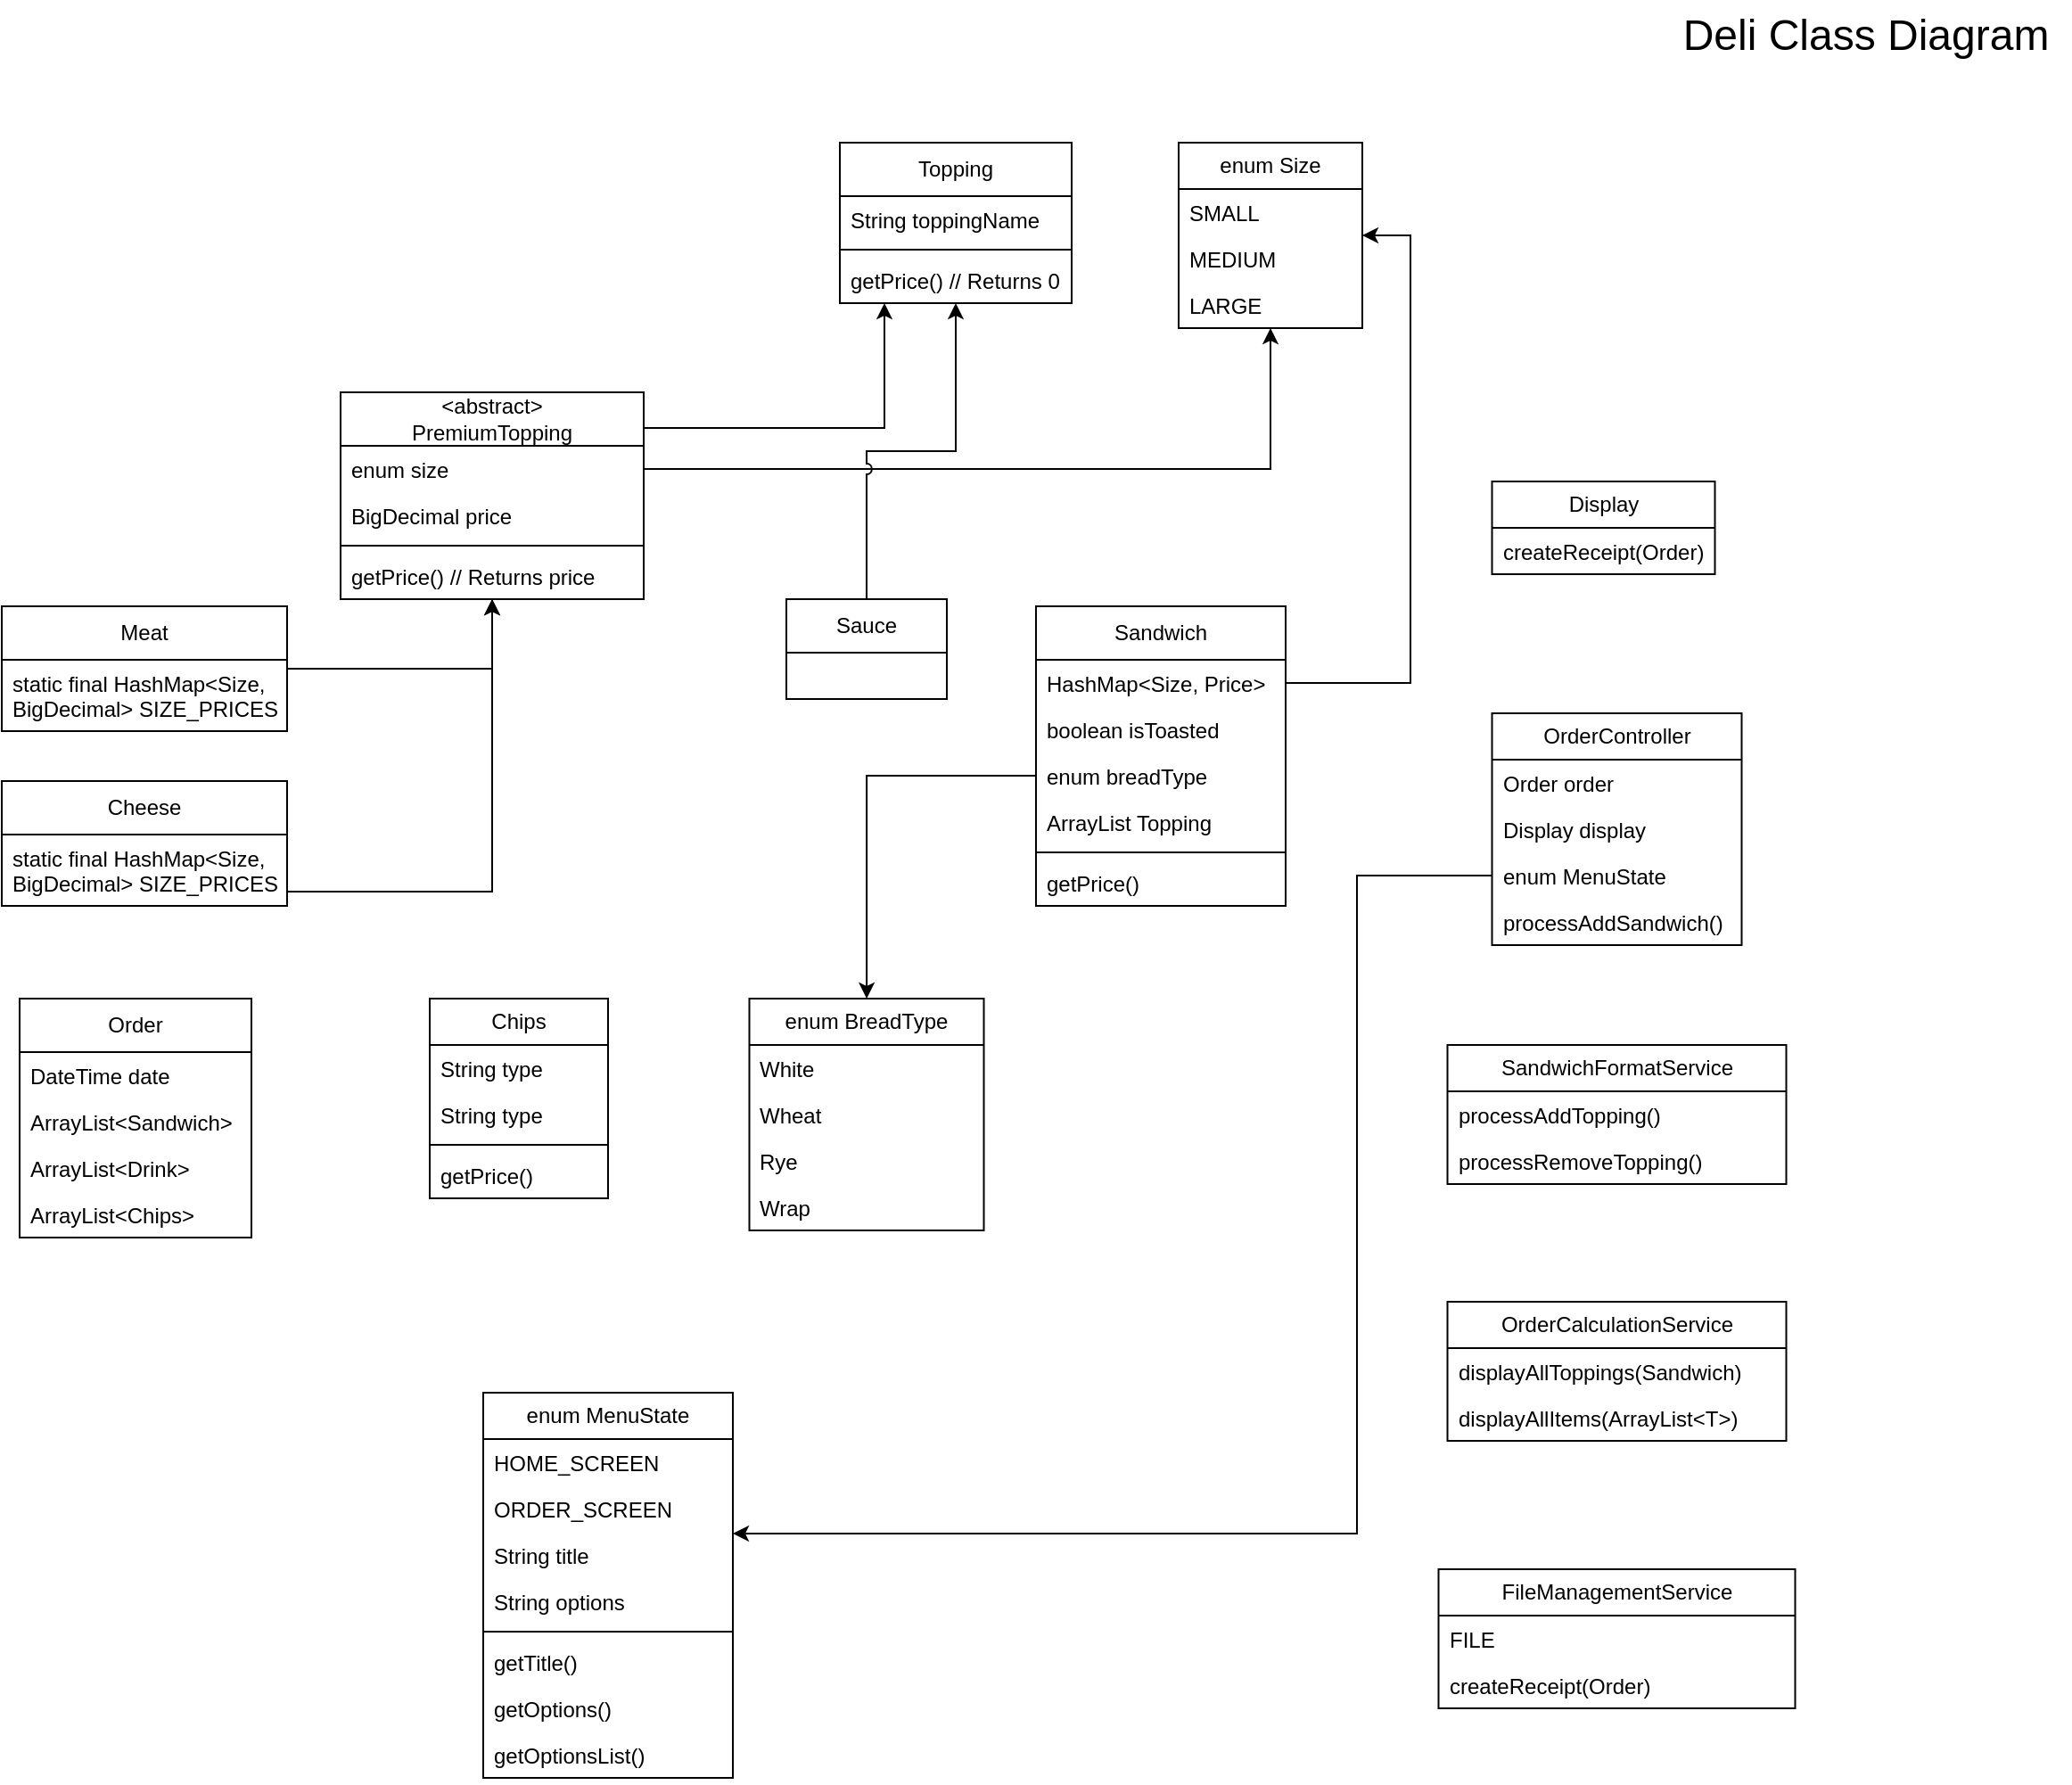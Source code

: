 <mxfile version="24.8.4">
  <diagram name="Page-1" id="uk5Gxl087Siz1Dc6DedR">
    <mxGraphModel dx="2643" dy="975" grid="1" gridSize="10" guides="1" tooltips="1" connect="1" arrows="1" fold="1" page="1" pageScale="1" pageWidth="850" pageHeight="1100" math="0" shadow="0">
      <root>
        <mxCell id="0" />
        <mxCell id="1" parent="0" />
        <mxCell id="WZzNKSZbZgupmr9AaLVP-10" value="Sandwich" style="swimlane;fontStyle=0;childLayout=stackLayout;horizontal=1;startSize=30;fillColor=none;horizontalStack=0;resizeParent=1;resizeParentMax=0;resizeLast=0;collapsible=1;marginBottom=0;whiteSpace=wrap;html=1;labelBackgroundColor=none;" parent="1" vertex="1">
          <mxGeometry x="-220" y="340" width="140" height="168" as="geometry" />
        </mxCell>
        <mxCell id="WZzNKSZbZgupmr9AaLVP-205" value="HashMap&amp;lt;Size, Price&amp;gt;" style="text;strokeColor=none;fillColor=none;align=left;verticalAlign=top;spacingLeft=4;spacingRight=4;overflow=hidden;rotatable=0;points=[[0,0.5],[1,0.5]];portConstraint=eastwest;whiteSpace=wrap;html=1;labelBackgroundColor=none;" parent="WZzNKSZbZgupmr9AaLVP-10" vertex="1">
          <mxGeometry y="30" width="140" height="26" as="geometry" />
        </mxCell>
        <mxCell id="WZzNKSZbZgupmr9AaLVP-64" value="boolean isToasted" style="text;strokeColor=none;fillColor=none;align=left;verticalAlign=top;spacingLeft=4;spacingRight=4;overflow=hidden;rotatable=0;points=[[0,0.5],[1,0.5]];portConstraint=eastwest;whiteSpace=wrap;html=1;labelBackgroundColor=none;" parent="WZzNKSZbZgupmr9AaLVP-10" vertex="1">
          <mxGeometry y="56" width="140" height="26" as="geometry" />
        </mxCell>
        <mxCell id="WZzNKSZbZgupmr9AaLVP-76" value="enum breadType" style="text;strokeColor=none;fillColor=none;align=left;verticalAlign=top;spacingLeft=4;spacingRight=4;overflow=hidden;rotatable=0;points=[[0,0.5],[1,0.5]];portConstraint=eastwest;whiteSpace=wrap;html=1;labelBackgroundColor=none;" parent="WZzNKSZbZgupmr9AaLVP-10" vertex="1">
          <mxGeometry y="82" width="140" height="26" as="geometry" />
        </mxCell>
        <mxCell id="WZzNKSZbZgupmr9AaLVP-12" value="ArrayList Topping" style="text;strokeColor=none;fillColor=none;align=left;verticalAlign=top;spacingLeft=4;spacingRight=4;overflow=hidden;rotatable=0;points=[[0,0.5],[1,0.5]];portConstraint=eastwest;whiteSpace=wrap;html=1;labelBackgroundColor=none;" parent="WZzNKSZbZgupmr9AaLVP-10" vertex="1">
          <mxGeometry y="108" width="140" height="26" as="geometry" />
        </mxCell>
        <mxCell id="geYaQxWfy-8hWgXeI_JX-60" value="" style="line;strokeWidth=1;fillColor=none;align=left;verticalAlign=middle;spacingTop=-1;spacingLeft=3;spacingRight=3;rotatable=0;labelPosition=right;points=[];portConstraint=eastwest;strokeColor=inherit;" vertex="1" parent="WZzNKSZbZgupmr9AaLVP-10">
          <mxGeometry y="134" width="140" height="8" as="geometry" />
        </mxCell>
        <mxCell id="WZzNKSZbZgupmr9AaLVP-141" value="getPrice()" style="text;strokeColor=none;fillColor=none;align=left;verticalAlign=top;spacingLeft=4;spacingRight=4;overflow=hidden;rotatable=0;points=[[0,0.5],[1,0.5]];portConstraint=eastwest;whiteSpace=wrap;html=1;labelBackgroundColor=none;" parent="WZzNKSZbZgupmr9AaLVP-10" vertex="1">
          <mxGeometry y="142" width="140" height="26" as="geometry" />
        </mxCell>
        <mxCell id="WZzNKSZbZgupmr9AaLVP-22" value="Chips" style="swimlane;fontStyle=0;childLayout=stackLayout;horizontal=1;startSize=26;fillColor=none;horizontalStack=0;resizeParent=1;resizeParentMax=0;resizeLast=0;collapsible=1;marginBottom=0;whiteSpace=wrap;html=1;labelBackgroundColor=none;" parent="1" vertex="1">
          <mxGeometry x="-560" y="560" width="100" height="112" as="geometry" />
        </mxCell>
        <mxCell id="WZzNKSZbZgupmr9AaLVP-23" value="String type" style="text;strokeColor=none;fillColor=none;align=left;verticalAlign=top;spacingLeft=4;spacingRight=4;overflow=hidden;rotatable=0;points=[[0,0.5],[1,0.5]];portConstraint=eastwest;whiteSpace=wrap;html=1;labelBackgroundColor=none;" parent="WZzNKSZbZgupmr9AaLVP-22" vertex="1">
          <mxGeometry y="26" width="100" height="26" as="geometry" />
        </mxCell>
        <mxCell id="geYaQxWfy-8hWgXeI_JX-62" value="String type" style="text;strokeColor=none;fillColor=none;align=left;verticalAlign=top;spacingLeft=4;spacingRight=4;overflow=hidden;rotatable=0;points=[[0,0.5],[1,0.5]];portConstraint=eastwest;whiteSpace=wrap;html=1;labelBackgroundColor=none;" vertex="1" parent="WZzNKSZbZgupmr9AaLVP-22">
          <mxGeometry y="52" width="100" height="26" as="geometry" />
        </mxCell>
        <mxCell id="geYaQxWfy-8hWgXeI_JX-61" value="" style="line;strokeWidth=1;fillColor=none;align=left;verticalAlign=middle;spacingTop=-1;spacingLeft=3;spacingRight=3;rotatable=0;labelPosition=right;points=[];portConstraint=eastwest;strokeColor=inherit;" vertex="1" parent="WZzNKSZbZgupmr9AaLVP-22">
          <mxGeometry y="78" width="100" height="8" as="geometry" />
        </mxCell>
        <mxCell id="WZzNKSZbZgupmr9AaLVP-163" value="getPrice()" style="text;strokeColor=none;fillColor=none;align=left;verticalAlign=top;spacingLeft=4;spacingRight=4;overflow=hidden;rotatable=0;points=[[0,0.5],[1,0.5]];portConstraint=eastwest;whiteSpace=wrap;html=1;labelBackgroundColor=none;" parent="WZzNKSZbZgupmr9AaLVP-22" vertex="1">
          <mxGeometry y="86" width="100" height="26" as="geometry" />
        </mxCell>
        <mxCell id="WZzNKSZbZgupmr9AaLVP-65" value="Order" style="swimlane;fontStyle=0;childLayout=stackLayout;horizontal=1;startSize=30;fillColor=none;horizontalStack=0;resizeParent=1;resizeParentMax=0;resizeLast=0;collapsible=1;marginBottom=0;whiteSpace=wrap;html=1;labelBackgroundColor=none;" parent="1" vertex="1">
          <mxGeometry x="-790" y="560" width="130" height="134" as="geometry">
            <mxRectangle x="590" y="80" width="80" height="30" as="alternateBounds" />
          </mxGeometry>
        </mxCell>
        <mxCell id="WZzNKSZbZgupmr9AaLVP-88" value="DateTime date" style="text;strokeColor=none;fillColor=none;align=left;verticalAlign=top;spacingLeft=4;spacingRight=4;overflow=hidden;rotatable=0;points=[[0,0.5],[1,0.5]];portConstraint=eastwest;whiteSpace=wrap;html=1;labelBackgroundColor=none;" parent="WZzNKSZbZgupmr9AaLVP-65" vertex="1">
          <mxGeometry y="30" width="130" height="26" as="geometry" />
        </mxCell>
        <mxCell id="WZzNKSZbZgupmr9AaLVP-170" value="ArrayList&amp;lt;Sandwich&amp;gt;" style="text;strokeColor=none;fillColor=none;align=left;verticalAlign=top;spacingLeft=4;spacingRight=4;overflow=hidden;rotatable=0;points=[[0,0.5],[1,0.5]];portConstraint=eastwest;whiteSpace=wrap;html=1;labelBackgroundColor=none;" parent="WZzNKSZbZgupmr9AaLVP-65" vertex="1">
          <mxGeometry y="56" width="130" height="26" as="geometry" />
        </mxCell>
        <mxCell id="WZzNKSZbZgupmr9AaLVP-171" value="ArrayList&amp;lt;Drink&amp;gt;" style="text;strokeColor=none;fillColor=none;align=left;verticalAlign=top;spacingLeft=4;spacingRight=4;overflow=hidden;rotatable=0;points=[[0,0.5],[1,0.5]];portConstraint=eastwest;whiteSpace=wrap;html=1;labelBackgroundColor=none;" parent="WZzNKSZbZgupmr9AaLVP-65" vertex="1">
          <mxGeometry y="82" width="130" height="26" as="geometry" />
        </mxCell>
        <mxCell id="WZzNKSZbZgupmr9AaLVP-172" value="ArrayList&amp;lt;Chips&amp;gt;" style="text;strokeColor=none;fillColor=none;align=left;verticalAlign=top;spacingLeft=4;spacingRight=4;overflow=hidden;rotatable=0;points=[[0,0.5],[1,0.5]];portConstraint=eastwest;whiteSpace=wrap;html=1;labelBackgroundColor=none;" parent="WZzNKSZbZgupmr9AaLVP-65" vertex="1">
          <mxGeometry y="108" width="130" height="26" as="geometry" />
        </mxCell>
        <mxCell id="WZzNKSZbZgupmr9AaLVP-100" value="&lt;font style=&quot;font-size: 24px;&quot;&gt;Deli Class Diagram&lt;/font&gt;" style="text;html=1;align=center;verticalAlign=middle;resizable=0;points=[];autosize=1;strokeColor=none;fillColor=none;labelBackgroundColor=none;" parent="1" vertex="1">
          <mxGeometry x="130" width="230" height="40" as="geometry" />
        </mxCell>
        <mxCell id="WZzNKSZbZgupmr9AaLVP-143" value="&lt;span style=&quot;background-color: initial;&quot;&gt;Topping&lt;/span&gt;" style="swimlane;fontStyle=0;childLayout=stackLayout;horizontal=1;startSize=30;fillColor=none;horizontalStack=0;resizeParent=1;resizeParentMax=0;resizeLast=0;collapsible=1;marginBottom=0;whiteSpace=wrap;html=1;labelBackgroundColor=none;" parent="1" vertex="1">
          <mxGeometry x="-330" y="80" width="130" height="90" as="geometry" />
        </mxCell>
        <mxCell id="WZzNKSZbZgupmr9AaLVP-189" value="String toppingName" style="text;strokeColor=none;fillColor=none;align=left;verticalAlign=top;spacingLeft=4;spacingRight=4;overflow=hidden;rotatable=0;points=[[0,0.5],[1,0.5]];portConstraint=eastwest;whiteSpace=wrap;html=1;labelBackgroundColor=none;" parent="WZzNKSZbZgupmr9AaLVP-143" vertex="1">
          <mxGeometry y="30" width="130" height="26" as="geometry" />
        </mxCell>
        <mxCell id="geYaQxWfy-8hWgXeI_JX-38" value="" style="line;strokeWidth=1;fillColor=none;align=left;verticalAlign=middle;spacingTop=-1;spacingLeft=3;spacingRight=3;rotatable=0;labelPosition=right;points=[];portConstraint=eastwest;strokeColor=inherit;" vertex="1" parent="WZzNKSZbZgupmr9AaLVP-143">
          <mxGeometry y="56" width="130" height="8" as="geometry" />
        </mxCell>
        <mxCell id="geYaQxWfy-8hWgXeI_JX-37" value="getPrice() // Returns 0" style="text;strokeColor=none;fillColor=none;align=left;verticalAlign=top;spacingLeft=4;spacingRight=4;overflow=hidden;rotatable=0;points=[[0,0.5],[1,0.5]];portConstraint=eastwest;whiteSpace=wrap;html=1;labelBackgroundColor=none;" vertex="1" parent="WZzNKSZbZgupmr9AaLVP-143">
          <mxGeometry y="64" width="130" height="26" as="geometry" />
        </mxCell>
        <mxCell id="WZzNKSZbZgupmr9AaLVP-151" value="OrderCalculationService" style="swimlane;fontStyle=0;childLayout=stackLayout;horizontal=1;startSize=26;fillColor=none;horizontalStack=0;resizeParent=1;resizeParentMax=0;resizeLast=0;collapsible=1;marginBottom=0;whiteSpace=wrap;html=1;labelBackgroundColor=none;" parent="1" vertex="1">
          <mxGeometry x="10.75" y="730" width="190" height="78" as="geometry" />
        </mxCell>
        <mxCell id="WZzNKSZbZgupmr9AaLVP-152" value="displayAllToppings(Sandwich)" style="text;strokeColor=none;fillColor=none;align=left;verticalAlign=top;spacingLeft=4;spacingRight=4;overflow=hidden;rotatable=0;points=[[0,0.5],[1,0.5]];portConstraint=eastwest;whiteSpace=wrap;html=1;labelBackgroundColor=none;" parent="WZzNKSZbZgupmr9AaLVP-151" vertex="1">
          <mxGeometry y="26" width="190" height="26" as="geometry" />
        </mxCell>
        <mxCell id="xHMpw6nMknU9mZ7vblhI-9" value="displayAllItems(ArrayList&amp;lt;T&amp;gt;)" style="text;strokeColor=none;fillColor=none;align=left;verticalAlign=top;spacingLeft=4;spacingRight=4;overflow=hidden;rotatable=0;points=[[0,0.5],[1,0.5]];portConstraint=eastwest;whiteSpace=wrap;html=1;labelBackgroundColor=none;" parent="WZzNKSZbZgupmr9AaLVP-151" vertex="1">
          <mxGeometry y="52" width="190" height="26" as="geometry" />
        </mxCell>
        <mxCell id="geYaQxWfy-8hWgXeI_JX-51" style="edgeStyle=orthogonalEdgeStyle;rounded=0;orthogonalLoop=1;jettySize=auto;html=1;" edge="1" parent="1" source="WZzNKSZbZgupmr9AaLVP-180" target="WZzNKSZbZgupmr9AaLVP-143">
          <mxGeometry relative="1" as="geometry">
            <Array as="points">
              <mxPoint x="-305" y="240" />
            </Array>
          </mxGeometry>
        </mxCell>
        <mxCell id="WZzNKSZbZgupmr9AaLVP-180" value="&lt;div&gt;&lt;span style=&quot;background-color: initial;&quot;&gt;&amp;lt;abstract&amp;gt;&lt;/span&gt;&lt;/div&gt;&lt;div&gt;&lt;span style=&quot;background-color: initial;&quot;&gt;PremiumTopping&lt;/span&gt;&lt;/div&gt;" style="swimlane;fontStyle=0;childLayout=stackLayout;horizontal=1;startSize=30;fillColor=none;horizontalStack=0;resizeParent=1;resizeParentMax=0;resizeLast=0;collapsible=1;marginBottom=0;whiteSpace=wrap;html=1;labelBackgroundColor=none;" parent="1" vertex="1">
          <mxGeometry x="-610" y="220" width="170" height="116" as="geometry" />
        </mxCell>
        <mxCell id="WZzNKSZbZgupmr9AaLVP-198" value="enum size" style="text;strokeColor=none;fillColor=none;align=left;verticalAlign=top;spacingLeft=4;spacingRight=4;overflow=hidden;rotatable=0;points=[[0,0.5],[1,0.5]];portConstraint=eastwest;whiteSpace=wrap;html=1;labelBackgroundColor=none;" parent="WZzNKSZbZgupmr9AaLVP-180" vertex="1">
          <mxGeometry y="30" width="170" height="26" as="geometry" />
        </mxCell>
        <mxCell id="xHMpw6nMknU9mZ7vblhI-43" value="BigDecimal price" style="text;strokeColor=none;fillColor=none;align=left;verticalAlign=top;spacingLeft=4;spacingRight=4;overflow=hidden;rotatable=0;points=[[0,0.5],[1,0.5]];portConstraint=eastwest;whiteSpace=wrap;html=1;labelBackgroundColor=none;" parent="WZzNKSZbZgupmr9AaLVP-180" vertex="1">
          <mxGeometry y="56" width="170" height="26" as="geometry" />
        </mxCell>
        <mxCell id="geYaQxWfy-8hWgXeI_JX-70" value="" style="line;strokeWidth=1;fillColor=none;align=left;verticalAlign=middle;spacingTop=-1;spacingLeft=3;spacingRight=3;rotatable=0;labelPosition=right;points=[];portConstraint=eastwest;strokeColor=inherit;" vertex="1" parent="WZzNKSZbZgupmr9AaLVP-180">
          <mxGeometry y="82" width="170" height="8" as="geometry" />
        </mxCell>
        <mxCell id="geYaQxWfy-8hWgXeI_JX-68" value="getPrice() // Returns price" style="text;strokeColor=none;fillColor=none;align=left;verticalAlign=top;spacingLeft=4;spacingRight=4;overflow=hidden;rotatable=0;points=[[0,0.5],[1,0.5]];portConstraint=eastwest;whiteSpace=wrap;html=1;labelBackgroundColor=none;" vertex="1" parent="WZzNKSZbZgupmr9AaLVP-180">
          <mxGeometry y="90" width="170" height="26" as="geometry" />
        </mxCell>
        <mxCell id="WZzNKSZbZgupmr9AaLVP-208" value="FileManagementService" style="swimlane;fontStyle=0;childLayout=stackLayout;horizontal=1;startSize=26;fillColor=none;horizontalStack=0;resizeParent=1;resizeParentMax=0;resizeLast=0;collapsible=1;marginBottom=0;whiteSpace=wrap;html=1;labelBackgroundColor=none;" parent="1" vertex="1">
          <mxGeometry x="5.75" y="880" width="200" height="78" as="geometry" />
        </mxCell>
        <mxCell id="xHMpw6nMknU9mZ7vblhI-11" value="FILE" style="text;strokeColor=none;fillColor=none;align=left;verticalAlign=top;spacingLeft=4;spacingRight=4;overflow=hidden;rotatable=0;points=[[0,0.5],[1,0.5]];portConstraint=eastwest;whiteSpace=wrap;html=1;labelBackgroundColor=none;" parent="WZzNKSZbZgupmr9AaLVP-208" vertex="1">
          <mxGeometry y="26" width="200" height="26" as="geometry" />
        </mxCell>
        <mxCell id="WZzNKSZbZgupmr9AaLVP-209" value="createReceipt(Order)" style="text;strokeColor=none;fillColor=none;align=left;verticalAlign=top;spacingLeft=4;spacingRight=4;overflow=hidden;rotatable=0;points=[[0,0.5],[1,0.5]];portConstraint=eastwest;whiteSpace=wrap;html=1;labelBackgroundColor=none;" parent="WZzNKSZbZgupmr9AaLVP-208" vertex="1">
          <mxGeometry y="52" width="200" height="26" as="geometry" />
        </mxCell>
        <mxCell id="xHMpw6nMknU9mZ7vblhI-21" value="enum BreadType" style="swimlane;fontStyle=0;childLayout=stackLayout;horizontal=1;startSize=26;fillColor=none;horizontalStack=0;resizeParent=1;resizeParentMax=0;resizeLast=0;collapsible=1;marginBottom=0;whiteSpace=wrap;html=1;labelBackgroundColor=none;" parent="1" vertex="1">
          <mxGeometry x="-380.75" y="560" width="131.5" height="130" as="geometry" />
        </mxCell>
        <mxCell id="xHMpw6nMknU9mZ7vblhI-22" value="White" style="text;strokeColor=none;fillColor=none;align=left;verticalAlign=top;spacingLeft=4;spacingRight=4;overflow=hidden;rotatable=0;points=[[0,0.5],[1,0.5]];portConstraint=eastwest;whiteSpace=wrap;html=1;labelBackgroundColor=none;" parent="xHMpw6nMknU9mZ7vblhI-21" vertex="1">
          <mxGeometry y="26" width="131.5" height="26" as="geometry" />
        </mxCell>
        <mxCell id="xHMpw6nMknU9mZ7vblhI-23" value="Wheat" style="text;strokeColor=none;fillColor=none;align=left;verticalAlign=top;spacingLeft=4;spacingRight=4;overflow=hidden;rotatable=0;points=[[0,0.5],[1,0.5]];portConstraint=eastwest;whiteSpace=wrap;html=1;labelBackgroundColor=none;" parent="xHMpw6nMknU9mZ7vblhI-21" vertex="1">
          <mxGeometry y="52" width="131.5" height="26" as="geometry" />
        </mxCell>
        <mxCell id="xHMpw6nMknU9mZ7vblhI-24" value="Rye" style="text;strokeColor=none;fillColor=none;align=left;verticalAlign=top;spacingLeft=4;spacingRight=4;overflow=hidden;rotatable=0;points=[[0,0.5],[1,0.5]];portConstraint=eastwest;whiteSpace=wrap;html=1;labelBackgroundColor=none;" parent="xHMpw6nMknU9mZ7vblhI-21" vertex="1">
          <mxGeometry y="78" width="131.5" height="26" as="geometry" />
        </mxCell>
        <mxCell id="xHMpw6nMknU9mZ7vblhI-32" value="Wrap" style="text;strokeColor=none;fillColor=none;align=left;verticalAlign=top;spacingLeft=4;spacingRight=4;overflow=hidden;rotatable=0;points=[[0,0.5],[1,0.5]];portConstraint=eastwest;whiteSpace=wrap;html=1;labelBackgroundColor=none;" parent="xHMpw6nMknU9mZ7vblhI-21" vertex="1">
          <mxGeometry y="104" width="131.5" height="26" as="geometry" />
        </mxCell>
        <mxCell id="xHMpw6nMknU9mZ7vblhI-46" value="SandwichFormatService" style="swimlane;fontStyle=0;childLayout=stackLayout;horizontal=1;startSize=26;fillColor=none;horizontalStack=0;resizeParent=1;resizeParentMax=0;resizeLast=0;collapsible=1;marginBottom=0;whiteSpace=wrap;html=1;labelBackgroundColor=none;" parent="1" vertex="1">
          <mxGeometry x="10.75" y="586" width="190" height="78" as="geometry" />
        </mxCell>
        <mxCell id="xHMpw6nMknU9mZ7vblhI-47" value="processAddTopping()" style="text;strokeColor=none;fillColor=none;align=left;verticalAlign=top;spacingLeft=4;spacingRight=4;overflow=hidden;rotatable=0;points=[[0,0.5],[1,0.5]];portConstraint=eastwest;whiteSpace=wrap;html=1;labelBackgroundColor=none;" parent="xHMpw6nMknU9mZ7vblhI-46" vertex="1">
          <mxGeometry y="26" width="190" height="26" as="geometry" />
        </mxCell>
        <mxCell id="xHMpw6nMknU9mZ7vblhI-48" value="processRemoveTopping()" style="text;strokeColor=none;fillColor=none;align=left;verticalAlign=top;spacingLeft=4;spacingRight=4;overflow=hidden;rotatable=0;points=[[0,0.5],[1,0.5]];portConstraint=eastwest;whiteSpace=wrap;html=1;labelBackgroundColor=none;" parent="xHMpw6nMknU9mZ7vblhI-46" vertex="1">
          <mxGeometry y="52" width="190" height="26" as="geometry" />
        </mxCell>
        <mxCell id="tzerqt3c-VgbQqbqvUHQ-2" value="enum Size" style="swimlane;fontStyle=0;childLayout=stackLayout;horizontal=1;startSize=26;fillColor=none;horizontalStack=0;resizeParent=1;resizeParentMax=0;resizeLast=0;collapsible=1;marginBottom=0;whiteSpace=wrap;html=1;labelBackgroundColor=none;" parent="1" vertex="1">
          <mxGeometry x="-140" y="80" width="103" height="104" as="geometry" />
        </mxCell>
        <mxCell id="tzerqt3c-VgbQqbqvUHQ-3" value="SMALL" style="text;strokeColor=none;fillColor=none;align=left;verticalAlign=top;spacingLeft=4;spacingRight=4;overflow=hidden;rotatable=0;points=[[0,0.5],[1,0.5]];portConstraint=eastwest;whiteSpace=wrap;html=1;labelBackgroundColor=none;" parent="tzerqt3c-VgbQqbqvUHQ-2" vertex="1">
          <mxGeometry y="26" width="103" height="26" as="geometry" />
        </mxCell>
        <mxCell id="tzerqt3c-VgbQqbqvUHQ-4" value="MEDIUM" style="text;strokeColor=none;fillColor=none;align=left;verticalAlign=top;spacingLeft=4;spacingRight=4;overflow=hidden;rotatable=0;points=[[0,0.5],[1,0.5]];portConstraint=eastwest;whiteSpace=wrap;html=1;labelBackgroundColor=none;" parent="tzerqt3c-VgbQqbqvUHQ-2" vertex="1">
          <mxGeometry y="52" width="103" height="26" as="geometry" />
        </mxCell>
        <mxCell id="tzerqt3c-VgbQqbqvUHQ-5" value="LARGE" style="text;strokeColor=none;fillColor=none;align=left;verticalAlign=top;spacingLeft=4;spacingRight=4;overflow=hidden;rotatable=0;points=[[0,0.5],[1,0.5]];portConstraint=eastwest;whiteSpace=wrap;html=1;labelBackgroundColor=none;" parent="tzerqt3c-VgbQqbqvUHQ-2" vertex="1">
          <mxGeometry y="78" width="103" height="26" as="geometry" />
        </mxCell>
        <mxCell id="tzerqt3c-VgbQqbqvUHQ-1" style="edgeStyle=orthogonalEdgeStyle;rounded=0;orthogonalLoop=1;jettySize=auto;html=1;" parent="1" source="WZzNKSZbZgupmr9AaLVP-205" target="tzerqt3c-VgbQqbqvUHQ-2" edge="1">
          <mxGeometry relative="1" as="geometry">
            <mxPoint x="-100" y="190" as="targetPoint" />
            <Array as="points">
              <mxPoint x="-10" y="383" />
              <mxPoint x="-10" y="132" />
            </Array>
          </mxGeometry>
        </mxCell>
        <mxCell id="geYaQxWfy-8hWgXeI_JX-3" value="enum MenuState" style="swimlane;fontStyle=0;childLayout=stackLayout;horizontal=1;startSize=26;fillColor=none;horizontalStack=0;resizeParent=1;resizeParentMax=0;resizeLast=0;collapsible=1;marginBottom=0;whiteSpace=wrap;html=1;labelBackgroundColor=none;" vertex="1" parent="1">
          <mxGeometry x="-530" y="781" width="140" height="216" as="geometry" />
        </mxCell>
        <mxCell id="geYaQxWfy-8hWgXeI_JX-25" value="HOME_SCREEN" style="text;strokeColor=none;fillColor=none;align=left;verticalAlign=top;spacingLeft=4;spacingRight=4;overflow=hidden;rotatable=0;points=[[0,0.5],[1,0.5]];portConstraint=eastwest;whiteSpace=wrap;html=1;labelBackgroundColor=none;" vertex="1" parent="geYaQxWfy-8hWgXeI_JX-3">
          <mxGeometry y="26" width="140" height="26" as="geometry" />
        </mxCell>
        <mxCell id="geYaQxWfy-8hWgXeI_JX-26" value="ORDER_SCREEN" style="text;strokeColor=none;fillColor=none;align=left;verticalAlign=top;spacingLeft=4;spacingRight=4;overflow=hidden;rotatable=0;points=[[0,0.5],[1,0.5]];portConstraint=eastwest;whiteSpace=wrap;html=1;labelBackgroundColor=none;" vertex="1" parent="geYaQxWfy-8hWgXeI_JX-3">
          <mxGeometry y="52" width="140" height="26" as="geometry" />
        </mxCell>
        <mxCell id="geYaQxWfy-8hWgXeI_JX-27" value="String title" style="text;strokeColor=none;fillColor=none;align=left;verticalAlign=top;spacingLeft=4;spacingRight=4;overflow=hidden;rotatable=0;points=[[0,0.5],[1,0.5]];portConstraint=eastwest;whiteSpace=wrap;html=1;labelBackgroundColor=none;" vertex="1" parent="geYaQxWfy-8hWgXeI_JX-3">
          <mxGeometry y="78" width="140" height="26" as="geometry" />
        </mxCell>
        <mxCell id="geYaQxWfy-8hWgXeI_JX-28" value="String options" style="text;strokeColor=none;fillColor=none;align=left;verticalAlign=top;spacingLeft=4;spacingRight=4;overflow=hidden;rotatable=0;points=[[0,0.5],[1,0.5]];portConstraint=eastwest;whiteSpace=wrap;html=1;labelBackgroundColor=none;" vertex="1" parent="geYaQxWfy-8hWgXeI_JX-3">
          <mxGeometry y="104" width="140" height="26" as="geometry" />
        </mxCell>
        <mxCell id="geYaQxWfy-8hWgXeI_JX-33" value="" style="line;strokeWidth=1;fillColor=none;align=left;verticalAlign=middle;spacingTop=-1;spacingLeft=3;spacingRight=3;rotatable=0;labelPosition=right;points=[];portConstraint=eastwest;strokeColor=inherit;" vertex="1" parent="geYaQxWfy-8hWgXeI_JX-3">
          <mxGeometry y="130" width="140" height="8" as="geometry" />
        </mxCell>
        <mxCell id="geYaQxWfy-8hWgXeI_JX-34" value="getTitle()" style="text;strokeColor=none;fillColor=none;align=left;verticalAlign=top;spacingLeft=4;spacingRight=4;overflow=hidden;rotatable=0;points=[[0,0.5],[1,0.5]];portConstraint=eastwest;whiteSpace=wrap;html=1;labelBackgroundColor=none;" vertex="1" parent="geYaQxWfy-8hWgXeI_JX-3">
          <mxGeometry y="138" width="140" height="26" as="geometry" />
        </mxCell>
        <mxCell id="geYaQxWfy-8hWgXeI_JX-35" value="getOptions()" style="text;strokeColor=none;fillColor=none;align=left;verticalAlign=top;spacingLeft=4;spacingRight=4;overflow=hidden;rotatable=0;points=[[0,0.5],[1,0.5]];portConstraint=eastwest;whiteSpace=wrap;html=1;labelBackgroundColor=none;" vertex="1" parent="geYaQxWfy-8hWgXeI_JX-3">
          <mxGeometry y="164" width="140" height="26" as="geometry" />
        </mxCell>
        <mxCell id="geYaQxWfy-8hWgXeI_JX-36" value="getOptionsList()" style="text;strokeColor=none;fillColor=none;align=left;verticalAlign=top;spacingLeft=4;spacingRight=4;overflow=hidden;rotatable=0;points=[[0,0.5],[1,0.5]];portConstraint=eastwest;whiteSpace=wrap;html=1;labelBackgroundColor=none;" vertex="1" parent="geYaQxWfy-8hWgXeI_JX-3">
          <mxGeometry y="190" width="140" height="26" as="geometry" />
        </mxCell>
        <mxCell id="geYaQxWfy-8hWgXeI_JX-47" style="edgeStyle=orthogonalEdgeStyle;rounded=0;orthogonalLoop=1;jettySize=auto;html=1;" edge="1" parent="1" source="geYaQxWfy-8hWgXeI_JX-39" target="WZzNKSZbZgupmr9AaLVP-180">
          <mxGeometry relative="1" as="geometry" />
        </mxCell>
        <mxCell id="geYaQxWfy-8hWgXeI_JX-39" value="&lt;div&gt;&lt;span style=&quot;background-color: initial;&quot;&gt;Meat&lt;/span&gt;&lt;/div&gt;" style="swimlane;fontStyle=0;childLayout=stackLayout;horizontal=1;startSize=30;fillColor=none;horizontalStack=0;resizeParent=1;resizeParentMax=0;resizeLast=0;collapsible=1;marginBottom=0;whiteSpace=wrap;html=1;labelBackgroundColor=none;" vertex="1" parent="1">
          <mxGeometry x="-800" y="340" width="160" height="70" as="geometry" />
        </mxCell>
        <mxCell id="geYaQxWfy-8hWgXeI_JX-42" value="static final HashMap&amp;lt;Size, BigDecimal&amp;gt; SIZE_PRICES" style="text;strokeColor=none;fillColor=none;align=left;verticalAlign=top;spacingLeft=4;spacingRight=4;overflow=hidden;rotatable=0;points=[[0,0.5],[1,0.5]];portConstraint=eastwest;whiteSpace=wrap;html=1;labelBackgroundColor=none;" vertex="1" parent="geYaQxWfy-8hWgXeI_JX-39">
          <mxGeometry y="30" width="160" height="40" as="geometry" />
        </mxCell>
        <mxCell id="geYaQxWfy-8hWgXeI_JX-52" style="edgeStyle=orthogonalEdgeStyle;rounded=0;orthogonalLoop=1;jettySize=auto;html=1;" edge="1" parent="1" source="WZzNKSZbZgupmr9AaLVP-198" target="tzerqt3c-VgbQqbqvUHQ-2">
          <mxGeometry relative="1" as="geometry" />
        </mxCell>
        <mxCell id="geYaQxWfy-8hWgXeI_JX-55" style="edgeStyle=orthogonalEdgeStyle;rounded=0;orthogonalLoop=1;jettySize=auto;html=1;jumpStyle=arc;" edge="1" parent="1" source="geYaQxWfy-8hWgXeI_JX-53" target="WZzNKSZbZgupmr9AaLVP-143">
          <mxGeometry relative="1" as="geometry" />
        </mxCell>
        <mxCell id="geYaQxWfy-8hWgXeI_JX-53" value="&lt;div&gt;&lt;span style=&quot;background-color: initial;&quot;&gt;Sauce&lt;/span&gt;&lt;/div&gt;" style="swimlane;fontStyle=0;childLayout=stackLayout;horizontal=1;startSize=30;fillColor=none;horizontalStack=0;resizeParent=1;resizeParentMax=0;resizeLast=0;collapsible=1;marginBottom=0;whiteSpace=wrap;html=1;labelBackgroundColor=none;" vertex="1" parent="1">
          <mxGeometry x="-360" y="336" width="90" height="56" as="geometry" />
        </mxCell>
        <mxCell id="geYaQxWfy-8hWgXeI_JX-65" style="edgeStyle=orthogonalEdgeStyle;rounded=0;orthogonalLoop=1;jettySize=auto;html=1;" edge="1" parent="1" source="geYaQxWfy-8hWgXeI_JX-63" target="WZzNKSZbZgupmr9AaLVP-180">
          <mxGeometry relative="1" as="geometry">
            <Array as="points">
              <mxPoint x="-525" y="500" />
            </Array>
          </mxGeometry>
        </mxCell>
        <mxCell id="geYaQxWfy-8hWgXeI_JX-63" value="&lt;div&gt;&lt;span style=&quot;background-color: initial;&quot;&gt;Cheese&lt;/span&gt;&lt;/div&gt;" style="swimlane;fontStyle=0;childLayout=stackLayout;horizontal=1;startSize=30;fillColor=none;horizontalStack=0;resizeParent=1;resizeParentMax=0;resizeLast=0;collapsible=1;marginBottom=0;whiteSpace=wrap;html=1;labelBackgroundColor=none;" vertex="1" parent="1">
          <mxGeometry x="-800" y="438" width="160" height="70" as="geometry" />
        </mxCell>
        <mxCell id="geYaQxWfy-8hWgXeI_JX-64" value="static final HashMap&amp;lt;Size, BigDecimal&amp;gt; SIZE_PRICES" style="text;strokeColor=none;fillColor=none;align=left;verticalAlign=top;spacingLeft=4;spacingRight=4;overflow=hidden;rotatable=0;points=[[0,0.5],[1,0.5]];portConstraint=eastwest;whiteSpace=wrap;html=1;labelBackgroundColor=none;" vertex="1" parent="geYaQxWfy-8hWgXeI_JX-63">
          <mxGeometry y="30" width="160" height="40" as="geometry" />
        </mxCell>
        <mxCell id="WZzNKSZbZgupmr9AaLVP-139" value="OrderController" style="swimlane;fontStyle=0;childLayout=stackLayout;horizontal=1;startSize=26;fillColor=none;horizontalStack=0;resizeParent=1;resizeParentMax=0;resizeLast=0;collapsible=1;marginBottom=0;whiteSpace=wrap;html=1;labelBackgroundColor=none;" parent="1" vertex="1">
          <mxGeometry x="35.75" y="400" width="140" height="130" as="geometry" />
        </mxCell>
        <mxCell id="xHMpw6nMknU9mZ7vblhI-15" value="Order order" style="text;strokeColor=none;fillColor=none;align=left;verticalAlign=top;spacingLeft=4;spacingRight=4;overflow=hidden;rotatable=0;points=[[0,0.5],[1,0.5]];portConstraint=eastwest;whiteSpace=wrap;html=1;labelBackgroundColor=none;" parent="WZzNKSZbZgupmr9AaLVP-139" vertex="1">
          <mxGeometry y="26" width="140" height="26" as="geometry" />
        </mxCell>
        <mxCell id="geYaQxWfy-8hWgXeI_JX-1" value="Display display" style="text;strokeColor=none;fillColor=none;align=left;verticalAlign=top;spacingLeft=4;spacingRight=4;overflow=hidden;rotatable=0;points=[[0,0.5],[1,0.5]];portConstraint=eastwest;whiteSpace=wrap;html=1;labelBackgroundColor=none;" vertex="1" parent="WZzNKSZbZgupmr9AaLVP-139">
          <mxGeometry y="52" width="140" height="26" as="geometry" />
        </mxCell>
        <mxCell id="geYaQxWfy-8hWgXeI_JX-2" value="enum MenuState" style="text;strokeColor=none;fillColor=none;align=left;verticalAlign=top;spacingLeft=4;spacingRight=4;overflow=hidden;rotatable=0;points=[[0,0.5],[1,0.5]];portConstraint=eastwest;whiteSpace=wrap;html=1;labelBackgroundColor=none;" vertex="1" parent="WZzNKSZbZgupmr9AaLVP-139">
          <mxGeometry y="78" width="140" height="26" as="geometry" />
        </mxCell>
        <mxCell id="xHMpw6nMknU9mZ7vblhI-34" value="processAddSandwich()" style="text;strokeColor=none;fillColor=none;align=left;verticalAlign=top;spacingLeft=4;spacingRight=4;overflow=hidden;rotatable=0;points=[[0,0.5],[1,0.5]];portConstraint=eastwest;whiteSpace=wrap;html=1;labelBackgroundColor=none;" parent="WZzNKSZbZgupmr9AaLVP-139" vertex="1">
          <mxGeometry y="104" width="140" height="26" as="geometry" />
        </mxCell>
        <mxCell id="geYaQxWfy-8hWgXeI_JX-72" value="Display" style="swimlane;fontStyle=0;childLayout=stackLayout;horizontal=1;startSize=26;fillColor=none;horizontalStack=0;resizeParent=1;resizeParentMax=0;resizeLast=0;collapsible=1;marginBottom=0;whiteSpace=wrap;html=1;labelBackgroundColor=none;" vertex="1" parent="1">
          <mxGeometry x="35.75" y="270" width="125" height="52" as="geometry" />
        </mxCell>
        <mxCell id="geYaQxWfy-8hWgXeI_JX-74" value="createReceipt(Order)" style="text;strokeColor=none;fillColor=none;align=left;verticalAlign=top;spacingLeft=4;spacingRight=4;overflow=hidden;rotatable=0;points=[[0,0.5],[1,0.5]];portConstraint=eastwest;whiteSpace=wrap;html=1;labelBackgroundColor=none;" vertex="1" parent="geYaQxWfy-8hWgXeI_JX-72">
          <mxGeometry y="26" width="125" height="26" as="geometry" />
        </mxCell>
        <mxCell id="geYaQxWfy-8hWgXeI_JX-76" style="edgeStyle=orthogonalEdgeStyle;rounded=0;orthogonalLoop=1;jettySize=auto;html=1;" edge="1" parent="1" source="WZzNKSZbZgupmr9AaLVP-76" target="xHMpw6nMknU9mZ7vblhI-21">
          <mxGeometry relative="1" as="geometry" />
        </mxCell>
        <mxCell id="geYaQxWfy-8hWgXeI_JX-78" style="edgeStyle=orthogonalEdgeStyle;rounded=0;orthogonalLoop=1;jettySize=auto;html=1;" edge="1" parent="1" source="geYaQxWfy-8hWgXeI_JX-2" target="geYaQxWfy-8hWgXeI_JX-3">
          <mxGeometry relative="1" as="geometry">
            <Array as="points">
              <mxPoint x="-40" y="491" />
              <mxPoint x="-40" y="860" />
            </Array>
          </mxGeometry>
        </mxCell>
      </root>
    </mxGraphModel>
  </diagram>
</mxfile>
